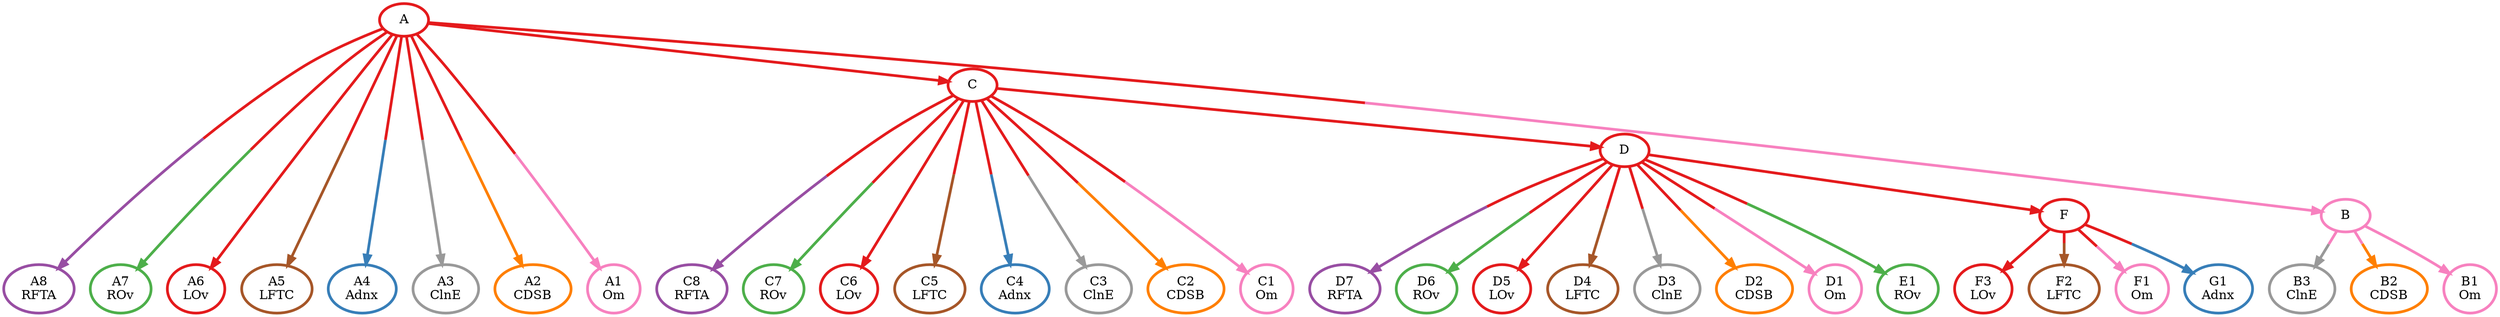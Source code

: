 digraph T {
	{
		rank=same
		35 [penwidth=3,colorscheme=set19,color=1,label="F3\nLOv"]
		34 [penwidth=3,colorscheme=set19,color=7,label="F2\nLFTC"]
		33 [penwidth=3,colorscheme=set19,color=8,label="F1\nOm"]
		32 [penwidth=3,colorscheme=set19,color=4,label="D7\nRFTA"]
		31 [penwidth=3,colorscheme=set19,color=3,label="D6\nROv"]
		30 [penwidth=3,colorscheme=set19,color=1,label="D5\nLOv"]
		29 [penwidth=3,colorscheme=set19,color=7,label="D4\nLFTC"]
		28 [penwidth=3,colorscheme=set19,color=9,label="D3\nClnE"]
		27 [penwidth=3,colorscheme=set19,color=5,label="D2\nCDSB"]
		26 [penwidth=3,colorscheme=set19,color=8,label="D1\nOm"]
		25 [penwidth=3,colorscheme=set19,color=4,label="C8\nRFTA"]
		24 [penwidth=3,colorscheme=set19,color=3,label="C7\nROv"]
		23 [penwidth=3,colorscheme=set19,color=1,label="C6\nLOv"]
		22 [penwidth=3,colorscheme=set19,color=7,label="C5\nLFTC"]
		21 [penwidth=3,colorscheme=set19,color=2,label="C4\nAdnx"]
		20 [penwidth=3,colorscheme=set19,color=9,label="C3\nClnE"]
		19 [penwidth=3,colorscheme=set19,color=5,label="C2\nCDSB"]
		18 [penwidth=3,colorscheme=set19,color=8,label="C1\nOm"]
		17 [penwidth=3,colorscheme=set19,color=9,label="B3\nClnE"]
		16 [penwidth=3,colorscheme=set19,color=5,label="B2\nCDSB"]
		15 [penwidth=3,colorscheme=set19,color=8,label="B1\nOm"]
		14 [penwidth=3,colorscheme=set19,color=4,label="A8\nRFTA"]
		13 [penwidth=3,colorscheme=set19,color=3,label="A7\nROv"]
		12 [penwidth=3,colorscheme=set19,color=1,label="A6\nLOv"]
		11 [penwidth=3,colorscheme=set19,color=7,label="A5\nLFTC"]
		10 [penwidth=3,colorscheme=set19,color=2,label="A4\nAdnx"]
		9 [penwidth=3,colorscheme=set19,color=9,label="A3\nClnE"]
		8 [penwidth=3,colorscheme=set19,color=5,label="A2\nCDSB"]
		7 [penwidth=3,colorscheme=set19,color=8,label="A1\nOm"]
		6 [penwidth=3,colorscheme=set19,color=2,label="G1\nAdnx"]
		4 [penwidth=3,colorscheme=set19,color=3,label="E1\nROv"]
	}
	5 [penwidth=3,colorscheme=set19,color=1,label="F"]
	3 [penwidth=3,colorscheme=set19,color=1,label="D"]
	2 [penwidth=3,colorscheme=set19,color=1,label="C"]
	1 [penwidth=3,colorscheme=set19,color=8,label="B"]
	0 [penwidth=3,colorscheme=set19,color=1,label="A"]
	5 -> 35 [penwidth=3,colorscheme=set19,color=1]
	5 -> 34 [penwidth=3,colorscheme=set19,color="1;0.5:7"]
	5 -> 33 [penwidth=3,colorscheme=set19,color="1;0.5:8"]
	5 -> 6 [penwidth=3,colorscheme=set19,color="1;0.5:2"]
	3 -> 32 [penwidth=3,colorscheme=set19,color="1;0.5:4"]
	3 -> 31 [penwidth=3,colorscheme=set19,color="1;0.5:3"]
	3 -> 30 [penwidth=3,colorscheme=set19,color=1]
	3 -> 29 [penwidth=3,colorscheme=set19,color="1;0.5:7"]
	3 -> 28 [penwidth=3,colorscheme=set19,color="1;0.5:9"]
	3 -> 27 [penwidth=3,colorscheme=set19,color="1;0.5:5"]
	3 -> 26 [penwidth=3,colorscheme=set19,color="1;0.5:8"]
	3 -> 5 [penwidth=3,colorscheme=set19,color=1]
	3 -> 4 [penwidth=3,colorscheme=set19,color="1;0.5:3"]
	2 -> 25 [penwidth=3,colorscheme=set19,color="1;0.5:4"]
	2 -> 24 [penwidth=3,colorscheme=set19,color="1;0.5:3"]
	2 -> 23 [penwidth=3,colorscheme=set19,color=1]
	2 -> 22 [penwidth=3,colorscheme=set19,color="1;0.5:7"]
	2 -> 21 [penwidth=3,colorscheme=set19,color="1;0.5:2"]
	2 -> 20 [penwidth=3,colorscheme=set19,color="1;0.5:9"]
	2 -> 19 [penwidth=3,colorscheme=set19,color="1;0.5:5"]
	2 -> 18 [penwidth=3,colorscheme=set19,color="1;0.5:8"]
	2 -> 3 [penwidth=3,colorscheme=set19,color=1]
	1 -> 17 [penwidth=3,colorscheme=set19,color="8;0.5:9"]
	1 -> 16 [penwidth=3,colorscheme=set19,color="8;0.5:5"]
	1 -> 15 [penwidth=3,colorscheme=set19,color=8]
	0 -> 14 [penwidth=3,colorscheme=set19,color="1;0.5:4"]
	0 -> 13 [penwidth=3,colorscheme=set19,color="1;0.5:3"]
	0 -> 12 [penwidth=3,colorscheme=set19,color=1]
	0 -> 11 [penwidth=3,colorscheme=set19,color="1;0.5:7"]
	0 -> 10 [penwidth=3,colorscheme=set19,color="1;0.5:2"]
	0 -> 9 [penwidth=3,colorscheme=set19,color="1;0.5:9"]
	0 -> 8 [penwidth=3,colorscheme=set19,color="1;0.5:5"]
	0 -> 7 [penwidth=3,colorscheme=set19,color="1;0.5:8"]
	0 -> 2 [penwidth=3,colorscheme=set19,color=1]
	0 -> 1 [penwidth=3,colorscheme=set19,color="1;0.5:8"]
}
